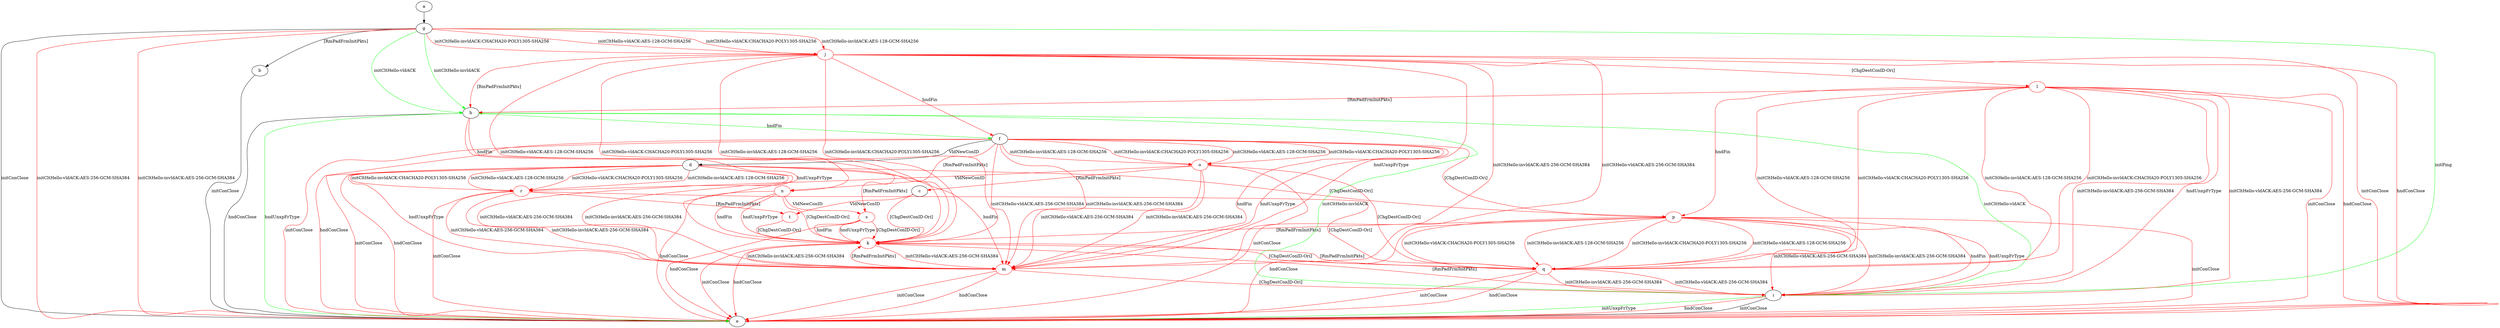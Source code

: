 digraph "" {
	a -> g	[key=0];
	b -> e	[key=0,
		label="initConClose "];
	k	[color=red];
	c -> k	[key=0,
		color=red,
		label="[ChgDestConID-Ori] "];
	t	[color=red];
	c -> t	[key=0,
		color=red,
		label="VldNewConID "];
	d -> e	[key=0,
		color=red,
		label="initConClose "];
	d -> e	[key=1,
		color=red,
		label="hndConClose "];
	m	[color=red];
	d -> m	[key=0,
		color=red,
		label="initCltHello-vldACK:AES-256-GCM-SHA384 "];
	d -> m	[key=1,
		color=red,
		label="initCltHello-invldACK:AES-256-GCM-SHA384 "];
	d -> m	[key=2,
		color=red,
		label="hndFin "];
	d -> m	[key=3,
		color=red,
		label="hndUnxpFrType "];
	p	[color=red];
	d -> p	[key=0,
		color=red,
		label="[ChgDestConID-Ori] "];
	r	[color=red];
	d -> r	[key=0,
		color=red,
		label="initCltHello-vldACK:AES-128-GCM-SHA256 "];
	d -> r	[key=1,
		color=red,
		label="initCltHello-vldACK:CHACHA20-POLY1305-SHA256 "];
	d -> r	[key=2,
		color=red,
		label="initCltHello-invldACK:AES-128-GCM-SHA256 "];
	d -> r	[key=3,
		color=red,
		label="initCltHello-invldACK:CHACHA20-POLY1305-SHA256 "];
	s	[color=red];
	d -> s	[key=0,
		color=red,
		label="[RmPadFrmInitPkts] "];
	f -> d	[key=0,
		label="VldNewConID "];
	f -> e	[key=0,
		color=red,
		label="initConClose "];
	f -> e	[key=1,
		color=red,
		label="hndConClose "];
	f -> m	[key=0,
		color=red,
		label="initCltHello-vldACK:AES-256-GCM-SHA384 "];
	f -> m	[key=1,
		color=red,
		label="initCltHello-invldACK:AES-256-GCM-SHA384 "];
	f -> m	[key=2,
		color=red,
		label="hndFin "];
	f -> m	[key=3,
		color=red,
		label="hndUnxpFrType "];
	n	[color=red];
	f -> n	[key=0,
		color=red,
		label="[RmPadFrmInitPkts] "];
	o	[color=red];
	f -> o	[key=0,
		color=red,
		label="initCltHello-vldACK:AES-128-GCM-SHA256 "];
	f -> o	[key=1,
		color=red,
		label="initCltHello-vldACK:CHACHA20-POLY1305-SHA256 "];
	f -> o	[key=2,
		color=red,
		label="initCltHello-invldACK:AES-128-GCM-SHA256 "];
	f -> o	[key=3,
		color=red,
		label="initCltHello-invldACK:CHACHA20-POLY1305-SHA256 "];
	f -> p	[key=0,
		color=red,
		label="[ChgDestConID-Ori] "];
	g -> b	[key=0,
		label="[RmPadFrmInitPkts] "];
	g -> e	[key=0,
		label="initConClose "];
	g -> e	[key=1,
		color=red,
		label="initCltHello-vldACK:AES-256-GCM-SHA384 "];
	g -> e	[key=2,
		color=red,
		label="initCltHello-invldACK:AES-256-GCM-SHA384 "];
	g -> h	[key=0,
		color=green,
		label="initCltHello-vldACK "];
	g -> h	[key=1,
		color=green,
		label="initCltHello-invldACK "];
	g -> i	[key=0,
		color=green,
		label="initPing "];
	j	[color=red];
	g -> j	[key=0,
		color=red,
		label="initCltHello-vldACK:AES-128-GCM-SHA256 "];
	g -> j	[key=1,
		color=red,
		label="initCltHello-vldACK:CHACHA20-POLY1305-SHA256 "];
	g -> j	[key=2,
		color=red,
		label="initCltHello-invldACK:AES-128-GCM-SHA256 "];
	g -> j	[key=3,
		color=red,
		label="initCltHello-invldACK:CHACHA20-POLY1305-SHA256 "];
	h -> e	[key=0,
		label="hndConClose "];
	h -> e	[key=1,
		color=green,
		label="hndUnxpFrType "];
	h -> f	[key=0,
		color=green,
		label="hndFin "];
	h -> k	[key=0,
		color=red,
		label="hndUnxpFrType "];
	h -> n	[key=0,
		color=red,
		label="hndFin "];
	i -> e	[key=0,
		label="initConClose "];
	i -> e	[key=1,
		color=green,
		label="initUnxpFrType "];
	i -> e	[key=2,
		color=red,
		label="hndConClose "];
	i -> h	[key=0,
		color=green,
		label="initCltHello-vldACK "];
	i -> h	[key=1,
		color=green,
		label="initCltHello-invldACK "];
	i -> k	[key=0,
		color=red,
		label="[RmPadFrmInitPkts] "];
	j -> e	[key=0,
		color=red,
		label="initConClose "];
	j -> e	[key=1,
		color=red,
		label="hndConClose "];
	j -> f	[key=0,
		color=red,
		label="hndFin "];
	j -> h	[key=0,
		color=red,
		label="[RmPadFrmInitPkts] "];
	j -> k	[key=0,
		color=red,
		label="initCltHello-vldACK:AES-128-GCM-SHA256 "];
	j -> k	[key=1,
		color=red,
		label="initCltHello-vldACK:CHACHA20-POLY1305-SHA256 "];
	j -> k	[key=2,
		color=red,
		label="initCltHello-invldACK:AES-128-GCM-SHA256 "];
	j -> k	[key=3,
		color=red,
		label="initCltHello-invldACK:CHACHA20-POLY1305-SHA256 "];
	l	[color=red];
	j -> l	[key=0,
		color=red,
		label="[ChgDestConID-Ori] "];
	j -> m	[key=0,
		color=red,
		label="initCltHello-vldACK:AES-256-GCM-SHA384 "];
	j -> m	[key=1,
		color=red,
		label="initCltHello-invldACK:AES-256-GCM-SHA384 "];
	j -> m	[key=2,
		color=red,
		label="hndUnxpFrType "];
	k -> e	[key=0,
		color=red,
		label="initConClose "];
	k -> e	[key=1,
		color=red,
		label="hndConClose "];
	k -> m	[key=0,
		color=red,
		label="initCltHello-vldACK:AES-256-GCM-SHA384 "];
	k -> m	[key=1,
		color=red,
		label="initCltHello-invldACK:AES-256-GCM-SHA384 "];
	q	[color=red];
	k -> q	[key=0,
		color=red,
		label="[ChgDestConID-Ori] "];
	l -> e	[key=0,
		color=red,
		label="initConClose "];
	l -> e	[key=1,
		color=red,
		label="hndConClose "];
	l -> h	[key=0,
		color=red,
		label="[RmPadFrmInitPkts] "];
	l -> i	[key=0,
		color=red,
		label="initCltHello-vldACK:AES-256-GCM-SHA384 "];
	l -> i	[key=1,
		color=red,
		label="initCltHello-invldACK:AES-256-GCM-SHA384 "];
	l -> i	[key=2,
		color=red,
		label="hndUnxpFrType "];
	l -> p	[key=0,
		color=red,
		label="hndFin "];
	l -> q	[key=0,
		color=red,
		label="initCltHello-vldACK:AES-128-GCM-SHA256 "];
	l -> q	[key=1,
		color=red,
		label="initCltHello-vldACK:CHACHA20-POLY1305-SHA256 "];
	l -> q	[key=2,
		color=red,
		label="initCltHello-invldACK:AES-128-GCM-SHA256 "];
	l -> q	[key=3,
		color=red,
		label="initCltHello-invldACK:CHACHA20-POLY1305-SHA256 "];
	m -> e	[key=0,
		color=red,
		label="initConClose "];
	m -> e	[key=1,
		color=red,
		label="hndConClose "];
	m -> i	[key=0,
		color=red,
		label="[ChgDestConID-Ori] "];
	m -> k	[key=0,
		color=red,
		label="[RmPadFrmInitPkts] "];
	n -> e	[key=0,
		color=red,
		label="hndConClose "];
	n -> k	[key=0,
		color=red,
		label="hndFin "];
	n -> k	[key=1,
		color=red,
		label="hndUnxpFrType "];
	n -> k	[key=2,
		color=red,
		label="[ChgDestConID-Ori] "];
	n -> s	[key=0,
		color=red,
		label="VldNewConID "];
	o -> c	[key=0,
		color=red,
		label="[RmPadFrmInitPkts] "];
	o -> e	[key=0,
		color=red,
		label="initConClose "];
	o -> m	[key=0,
		color=red,
		label="initCltHello-vldACK:AES-256-GCM-SHA384 "];
	o -> m	[key=1,
		color=red,
		label="initCltHello-invldACK:AES-256-GCM-SHA384 "];
	o -> q	[key=0,
		color=red,
		label="[ChgDestConID-Ori] "];
	o -> r	[key=0,
		color=red,
		label="VldNewConID "];
	p -> e	[key=0,
		color=red,
		label="initConClose "];
	p -> e	[key=1,
		color=red,
		label="hndConClose "];
	p -> i	[key=0,
		color=red,
		label="initCltHello-vldACK:AES-256-GCM-SHA384 "];
	p -> i	[key=1,
		color=red,
		label="initCltHello-invldACK:AES-256-GCM-SHA384 "];
	p -> i	[key=2,
		color=red,
		label="hndFin "];
	p -> i	[key=3,
		color=red,
		label="hndUnxpFrType "];
	p -> k	[key=0,
		color=red,
		label="[RmPadFrmInitPkts] "];
	p -> q	[key=0,
		color=red,
		label="initCltHello-vldACK:AES-128-GCM-SHA256 "];
	p -> q	[key=1,
		color=red,
		label="initCltHello-vldACK:CHACHA20-POLY1305-SHA256 "];
	p -> q	[key=2,
		color=red,
		label="initCltHello-invldACK:AES-128-GCM-SHA256 "];
	p -> q	[key=3,
		color=red,
		label="initCltHello-invldACK:CHACHA20-POLY1305-SHA256 "];
	q -> e	[key=0,
		color=red,
		label="initConClose "];
	q -> e	[key=1,
		color=red,
		label="hndConClose "];
	q -> i	[key=0,
		color=red,
		label="initCltHello-vldACK:AES-256-GCM-SHA384 "];
	q -> i	[key=1,
		color=red,
		label="initCltHello-invldACK:AES-256-GCM-SHA384 "];
	q -> k	[key=0,
		color=red,
		label="[RmPadFrmInitPkts] "];
	r -> e	[key=0,
		color=red,
		label="initConClose "];
	r -> m	[key=0,
		color=red,
		label="initCltHello-vldACK:AES-256-GCM-SHA384 "];
	r -> m	[key=1,
		color=red,
		label="initCltHello-invldACK:AES-256-GCM-SHA384 "];
	r -> q	[key=0,
		color=red,
		label="[ChgDestConID-Ori] "];
	r -> t	[key=0,
		color=red,
		label="[RmPadFrmInitPkts] "];
	s -> e	[key=0,
		color=red,
		label="hndConClose "];
	s -> k	[key=0,
		color=red,
		label="hndFin "];
	s -> k	[key=1,
		color=red,
		label="hndUnxpFrType "];
	s -> k	[key=2,
		color=red,
		label="[ChgDestConID-Ori] "];
	t -> k	[key=0,
		color=red,
		label="[ChgDestConID-Ori] "];
}

